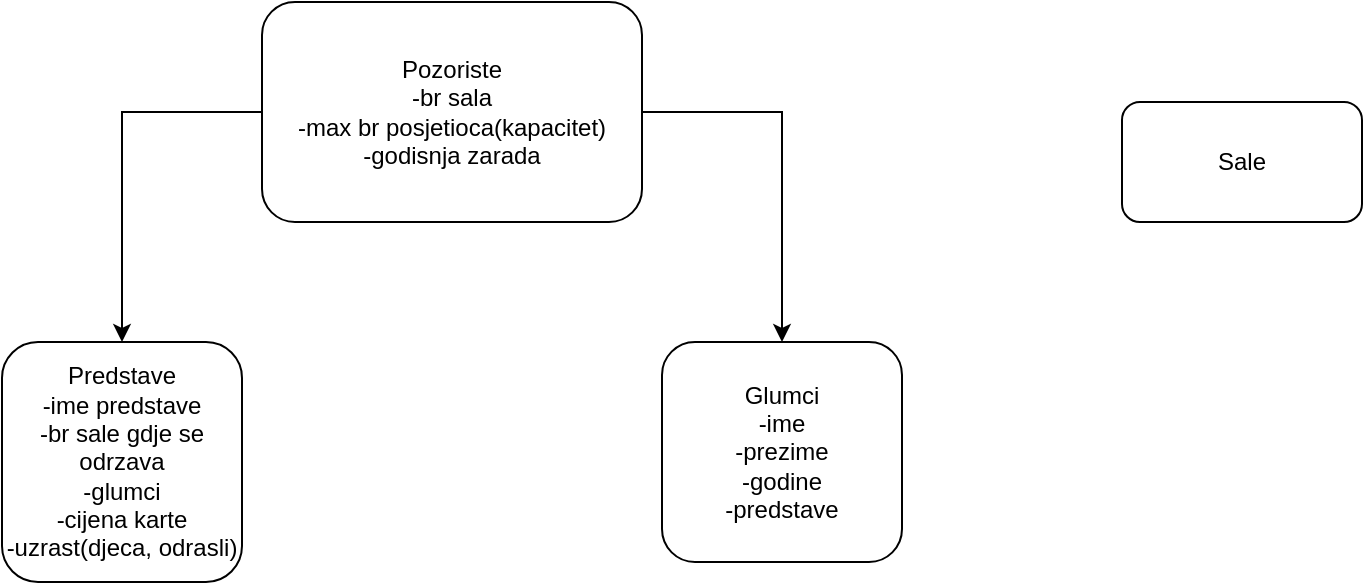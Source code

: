 <mxfile version="14.5.3" type="github">
  <diagram id="eW_Csn7A7cCMrlzWMXdx" name="Page-1">
    <mxGraphModel dx="1888" dy="548" grid="1" gridSize="10" guides="1" tooltips="1" connect="1" arrows="1" fold="1" page="1" pageScale="1" pageWidth="850" pageHeight="1100" math="0" shadow="0">
      <root>
        <mxCell id="0" />
        <mxCell id="1" parent="0" />
        <mxCell id="abNPTSpVEPmIbuvRd8-O-4" value="" style="edgeStyle=orthogonalEdgeStyle;rounded=0;orthogonalLoop=1;jettySize=auto;html=1;" edge="1" parent="1" source="abNPTSpVEPmIbuvRd8-O-1" target="abNPTSpVEPmIbuvRd8-O-3">
          <mxGeometry relative="1" as="geometry" />
        </mxCell>
        <mxCell id="abNPTSpVEPmIbuvRd8-O-6" value="" style="edgeStyle=orthogonalEdgeStyle;rounded=0;orthogonalLoop=1;jettySize=auto;html=1;" edge="1" parent="1" source="abNPTSpVEPmIbuvRd8-O-1" target="abNPTSpVEPmIbuvRd8-O-5">
          <mxGeometry relative="1" as="geometry" />
        </mxCell>
        <mxCell id="abNPTSpVEPmIbuvRd8-O-1" value="Pozoriste&lt;br&gt;-br sala&lt;br&gt;-max br posjetioca(kapacitet)&lt;br&gt;-godisnja zarada" style="rounded=1;whiteSpace=wrap;html=1;" vertex="1" parent="1">
          <mxGeometry x="100" y="100" width="190" height="110" as="geometry" />
        </mxCell>
        <mxCell id="abNPTSpVEPmIbuvRd8-O-2" value="Sale" style="rounded=1;whiteSpace=wrap;html=1;" vertex="1" parent="1">
          <mxGeometry x="530" y="150" width="120" height="60" as="geometry" />
        </mxCell>
        <mxCell id="abNPTSpVEPmIbuvRd8-O-3" value="Predstave&lt;br&gt;-ime predstave&lt;br&gt;-br sale gdje se odrzava&lt;br&gt;-glumci&lt;br&gt;-cijena karte&lt;br&gt;-uzrast(djeca, odrasli)" style="rounded=1;whiteSpace=wrap;html=1;" vertex="1" parent="1">
          <mxGeometry x="-30" y="270" width="120" height="120" as="geometry" />
        </mxCell>
        <mxCell id="abNPTSpVEPmIbuvRd8-O-5" value="Glumci&lt;br&gt;-ime&lt;br&gt;-prezime&lt;br&gt;-godine&lt;br&gt;-predstave" style="rounded=1;whiteSpace=wrap;html=1;" vertex="1" parent="1">
          <mxGeometry x="300" y="270" width="120" height="110" as="geometry" />
        </mxCell>
      </root>
    </mxGraphModel>
  </diagram>
</mxfile>
